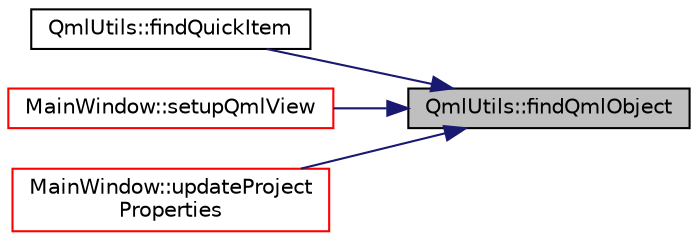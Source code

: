 digraph "QmlUtils::findQmlObject"
{
 // LATEX_PDF_SIZE
  edge [fontname="Helvetica",fontsize="10",labelfontname="Helvetica",labelfontsize="10"];
  node [fontname="Helvetica",fontsize="10",shape=record];
  rankdir="RL";
  Node1 [label="QmlUtils::findQmlObject",height=0.2,width=0.4,color="black", fillcolor="grey75", style="filled", fontcolor="black",tooltip=" "];
  Node1 -> Node2 [dir="back",color="midnightblue",fontsize="10",style="solid",fontname="Helvetica"];
  Node2 [label="QmlUtils::findQuickItem",height=0.2,width=0.4,color="black", fillcolor="white", style="filled",URL="$namespace_qml_utils.html#a5d249ef2bed5b0ff0a7151cce316065f",tooltip=" "];
  Node1 -> Node3 [dir="back",color="midnightblue",fontsize="10",style="solid",fontname="Helvetica"];
  Node3 [label="MainWindow::setupQmlView",height=0.2,width=0.4,color="red", fillcolor="white", style="filled",URL="$class_main_window.html#abdb7e953826f7dcf308d32ddc75c3109",tooltip=" "];
  Node1 -> Node5 [dir="back",color="midnightblue",fontsize="10",style="solid",fontname="Helvetica"];
  Node5 [label="MainWindow::updateProject\lProperties",height=0.2,width=0.4,color="red", fillcolor="white", style="filled",URL="$class_main_window.html#a0e51e12697cb3eab7a9b78e77d7f23ce",tooltip=" "];
}
